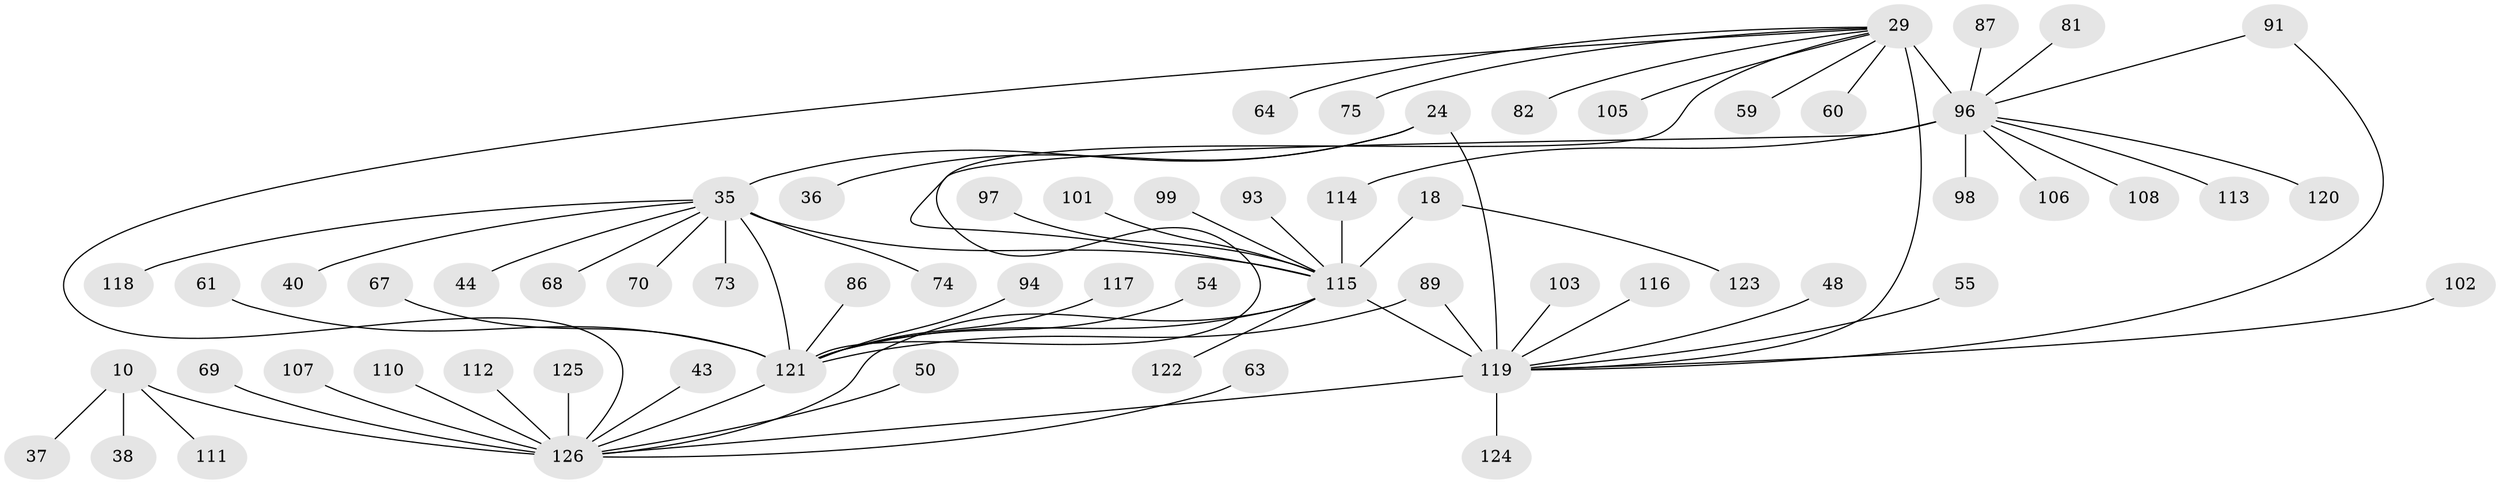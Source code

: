 // original degree distribution, {12: 0.007936507936507936, 8: 0.047619047619047616, 11: 0.007936507936507936, 7: 0.031746031746031744, 10: 0.015873015873015872, 6: 0.031746031746031744, 9: 0.05555555555555555, 13: 0.007936507936507936, 5: 0.015873015873015872, 14: 0.015873015873015872, 1: 0.5714285714285714, 3: 0.03968253968253968, 2: 0.14285714285714285, 4: 0.007936507936507936}
// Generated by graph-tools (version 1.1) at 2025/54/03/09/25 04:54:53]
// undirected, 63 vertices, 72 edges
graph export_dot {
graph [start="1"]
  node [color=gray90,style=filled];
  10 [super="+8"];
  18 [super="+16"];
  24 [super="+23+19"];
  29 [super="+26"];
  35 [super="+6+31"];
  36;
  37;
  38;
  40;
  43;
  44;
  48 [super="+33"];
  50;
  54;
  55;
  59;
  60;
  61;
  63;
  64;
  67;
  68;
  69;
  70;
  73;
  74;
  75;
  81 [super="+72+80"];
  82;
  86 [super="+51"];
  87;
  89;
  91 [super="+32+58+62"];
  93;
  94;
  96 [super="+30+45+52+95+28"];
  97;
  98;
  99;
  101;
  102;
  103;
  105;
  106;
  107 [super="+56"];
  108 [super="+104"];
  110;
  111;
  112;
  113;
  114 [super="+92"];
  115 [super="+83+65+15+47+66+77+85"];
  116;
  117;
  118;
  119 [super="+22+109"];
  120;
  121 [super="+3+39+46"];
  122;
  123 [super="+90"];
  124;
  125;
  126 [super="+76+12"];
  10 -- 37;
  10 -- 38;
  10 -- 111;
  10 -- 126 [weight=8];
  18 -- 123;
  18 -- 115 [weight=8];
  24 -- 36;
  24 -- 119 [weight=9];
  24 -- 35;
  29 -- 59;
  29 -- 64;
  29 -- 105;
  29 -- 75;
  29 -- 82;
  29 -- 60;
  29 -- 96 [weight=9];
  29 -- 115;
  29 -- 119 [weight=3];
  29 -- 126;
  35 -- 68;
  35 -- 70;
  35 -- 40;
  35 -- 73;
  35 -- 74;
  35 -- 44;
  35 -- 115;
  35 -- 118;
  35 -- 121 [weight=8];
  43 -- 126;
  48 -- 119;
  50 -- 126;
  54 -- 121;
  55 -- 119;
  61 -- 121;
  63 -- 126;
  67 -- 121;
  69 -- 126;
  81 -- 96;
  86 -- 121;
  87 -- 96;
  89 -- 121;
  89 -- 119;
  91 -- 96;
  91 -- 119;
  93 -- 115;
  94 -- 121;
  96 -- 98;
  96 -- 106;
  96 -- 113;
  96 -- 120;
  96 -- 121;
  96 -- 114;
  96 -- 108;
  97 -- 115;
  99 -- 115;
  101 -- 115;
  102 -- 119;
  103 -- 119;
  107 -- 126;
  110 -- 126;
  112 -- 126;
  114 -- 115;
  115 -- 122;
  115 -- 119;
  115 -- 126 [weight=2];
  115 -- 121;
  116 -- 119;
  117 -- 121;
  119 -- 124;
  119 -- 126 [weight=3];
  121 -- 126 [weight=3];
  125 -- 126;
}
